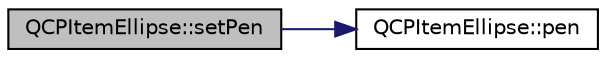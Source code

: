 digraph "QCPItemEllipse::setPen"
{
 // LATEX_PDF_SIZE
  edge [fontname="Helvetica",fontsize="10",labelfontname="Helvetica",labelfontsize="10"];
  node [fontname="Helvetica",fontsize="10",shape=record];
  rankdir="LR";
  Node1 [label="QCPItemEllipse::setPen",height=0.2,width=0.4,color="black", fillcolor="grey75", style="filled", fontcolor="black",tooltip=" "];
  Node1 -> Node2 [color="midnightblue",fontsize="10",style="solid",fontname="Helvetica"];
  Node2 [label="QCPItemEllipse::pen",height=0.2,width=0.4,color="black", fillcolor="white", style="filled",URL="$classQCPItemEllipse.html#a8288f7ce760fc795f5ce4e61136bda19",tooltip=" "];
}
